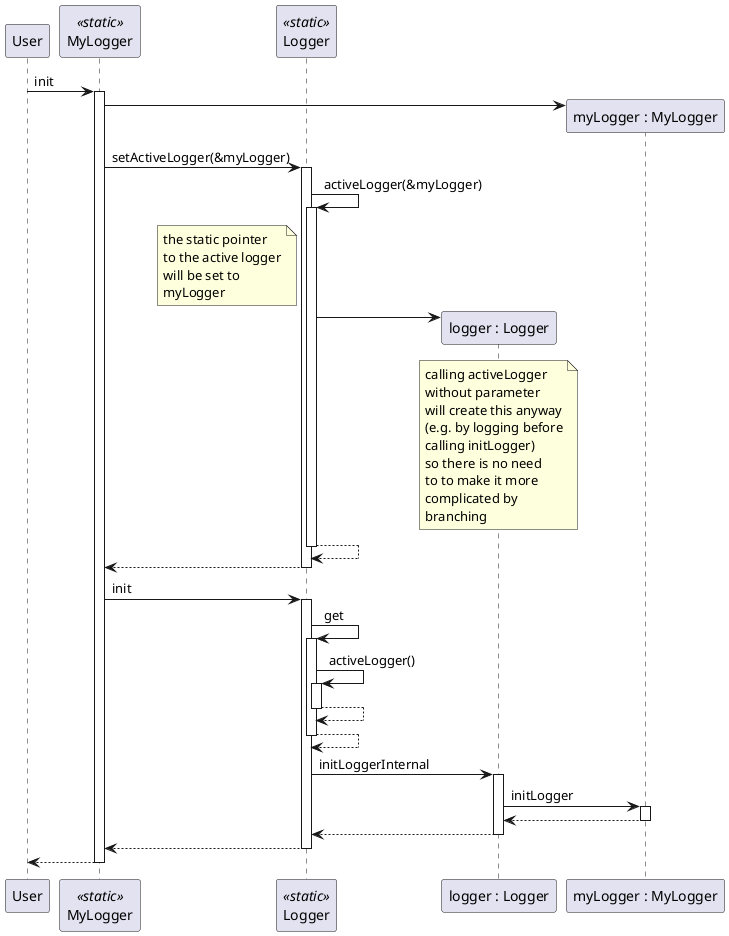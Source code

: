 @startuml

participant User
participant MyLogger << static >>
participant Logger << static >>
participant "logger : Logger" as loggerInstance
participant "myLogger : MyLogger" as myLoggerInstance

User -> MyLogger ++ : init
MyLogger -> myLoggerInstance **
MyLogger -> Logger ++ : setActiveLogger(&myLogger)
Logger -> Logger ++ : activeLogger(&myLogger)
note left Logger
  the static pointer
  to the active logger
  will be set to
  myLogger
end note

Logger -> loggerInstance **
note over loggerInstance
  calling activeLogger
  without parameter
  will create this anyway
  (e.g. by logging before
  calling initLogger)
  so there is no need
  to to make it more
  complicated by
  branching
end note

return
return

MyLogger -> Logger ++ : init
Logger -> Logger ++ : get
Logger -> Logger ++ : activeLogger()
return
return
Logger -> loggerInstance ++ : initLoggerInternal
loggerInstance -> myLoggerInstance ++ : initLogger
return
return
return

return

@enduml

